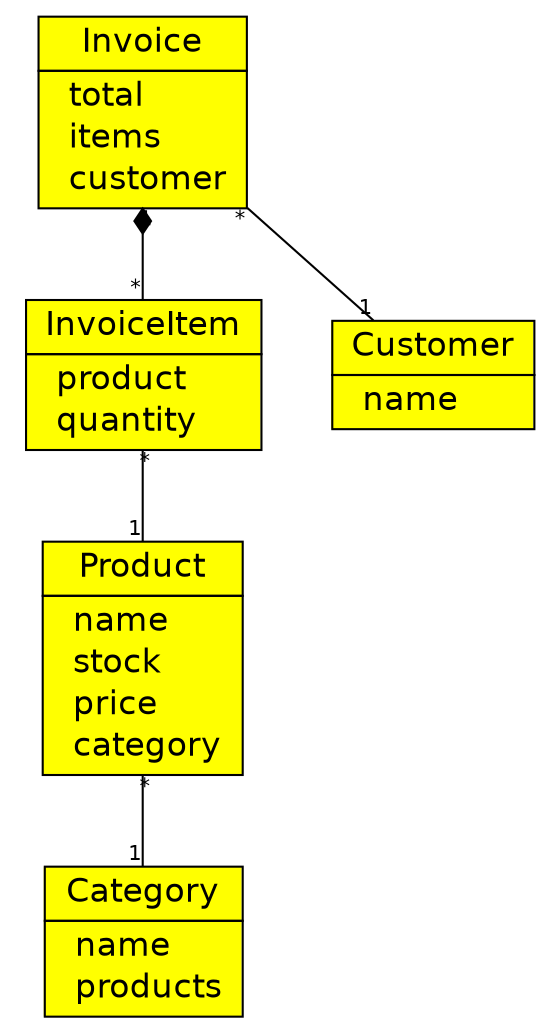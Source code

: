 #!/usr/local/bin/dot
#
# Class diagram 
# Generated by UMLGraph version R5_6-9-g37cd34 (http://www.umlgraph.org/)
#

digraph G {
graph [fontnames="svg"]
edge [fontname="Helvetica",fontsize=10,labelfontname="Helvetica",labelfontsize=10,color="black"];
node [fontname="Helvetica",fontcolor="black",fontsize=10,shape=plaintext];
nodesep=0.25;
ranksep=0.5;
// gr.spinellis.basic.invoice.InvoiceItem
c279 [label=<<table title="gr.spinellis.basic.invoice.InvoiceItem" border="0" cellborder="1" cellspacing="0" cellpadding="2" port="p" bgcolor="yellow"><tr><td><table border="0" cellspacing="0" cellpadding="1"><tr><td align="center" balign="center"> InvoiceItem </td></tr></table></td></tr><tr><td><table border="0" cellspacing="0" cellpadding="1"><tr><td align="left" balign="left">  product </td></tr><tr><td align="left" balign="left">  quantity </td></tr></table></td></tr></table>>, fontname="Helvetica", fontcolor="black", fontsize=16.0];
// gr.spinellis.basic.invoice.Invoice
c280 [label=<<table title="gr.spinellis.basic.invoice.Invoice" border="0" cellborder="1" cellspacing="0" cellpadding="2" port="p" bgcolor="yellow"><tr><td><table border="0" cellspacing="0" cellpadding="1"><tr><td align="center" balign="center"> Invoice </td></tr></table></td></tr><tr><td><table border="0" cellspacing="0" cellpadding="1"><tr><td align="left" balign="left">  total </td></tr><tr><td align="left" balign="left">  items </td></tr><tr><td align="left" balign="left">  customer </td></tr></table></td></tr></table>>, fontname="Helvetica", fontcolor="black", fontsize=16.0];
// gr.spinellis.basic.invoice.Customer
c281 [label=<<table title="gr.spinellis.basic.invoice.Customer" border="0" cellborder="1" cellspacing="0" cellpadding="2" port="p" bgcolor="yellow"><tr><td><table border="0" cellspacing="0" cellpadding="1"><tr><td align="center" balign="center"> Customer </td></tr></table></td></tr><tr><td><table border="0" cellspacing="0" cellpadding="1"><tr><td align="left" balign="left">  name </td></tr></table></td></tr></table>>, fontname="Helvetica", fontcolor="black", fontsize=16.0];
// gr.spinellis.basic.product.Product
c282 [label=<<table title="gr.spinellis.basic.product.Product" border="0" cellborder="1" cellspacing="0" cellpadding="2" port="p" bgcolor="yellow"><tr><td><table border="0" cellspacing="0" cellpadding="1"><tr><td align="center" balign="center"> Product </td></tr></table></td></tr><tr><td><table border="0" cellspacing="0" cellpadding="1"><tr><td align="left" balign="left">  name </td></tr><tr><td align="left" balign="left">  stock </td></tr><tr><td align="left" balign="left">  price </td></tr><tr><td align="left" balign="left">  category </td></tr></table></td></tr></table>>, fontname="Helvetica", fontcolor="black", fontsize=16.0];
// gr.spinellis.basic.product.Category
c283 [label=<<table title="gr.spinellis.basic.product.Category" border="0" cellborder="1" cellspacing="0" cellpadding="2" port="p" bgcolor="yellow"><tr><td><table border="0" cellspacing="0" cellpadding="1"><tr><td align="center" balign="center"> Category </td></tr></table></td></tr><tr><td><table border="0" cellspacing="0" cellpadding="1"><tr><td align="left" balign="left">  name </td></tr><tr><td align="left" balign="left">  products </td></tr></table></td></tr></table>>, fontname="Helvetica", fontcolor="black", fontsize=16.0];
// gr.spinellis.basic.invoice.InvoiceItem assoc gr.spinellis.basic.product.Product
c279:p -> c282:p [arrowhead=none,weight=2,taillabel="*", headlabel="1"];
// gr.spinellis.basic.invoice.Invoice assoc gr.spinellis.basic.invoice.Customer
c280:p -> c281:p [arrowhead=none,weight=2,taillabel="*", headlabel="1"];
// gr.spinellis.basic.invoice.Invoice composed gr.spinellis.basic.invoice.InvoiceItem
c280:p -> c279:p [arrowhead=none,arrowtail=diamond,dir=back,weight=6,taillabel="1", headlabel="*"];
// gr.spinellis.basic.product.Product assoc gr.spinellis.basic.product.Category
c282:p -> c283:p [arrowhead=none,weight=2,taillabel="*", headlabel="1"];
}

